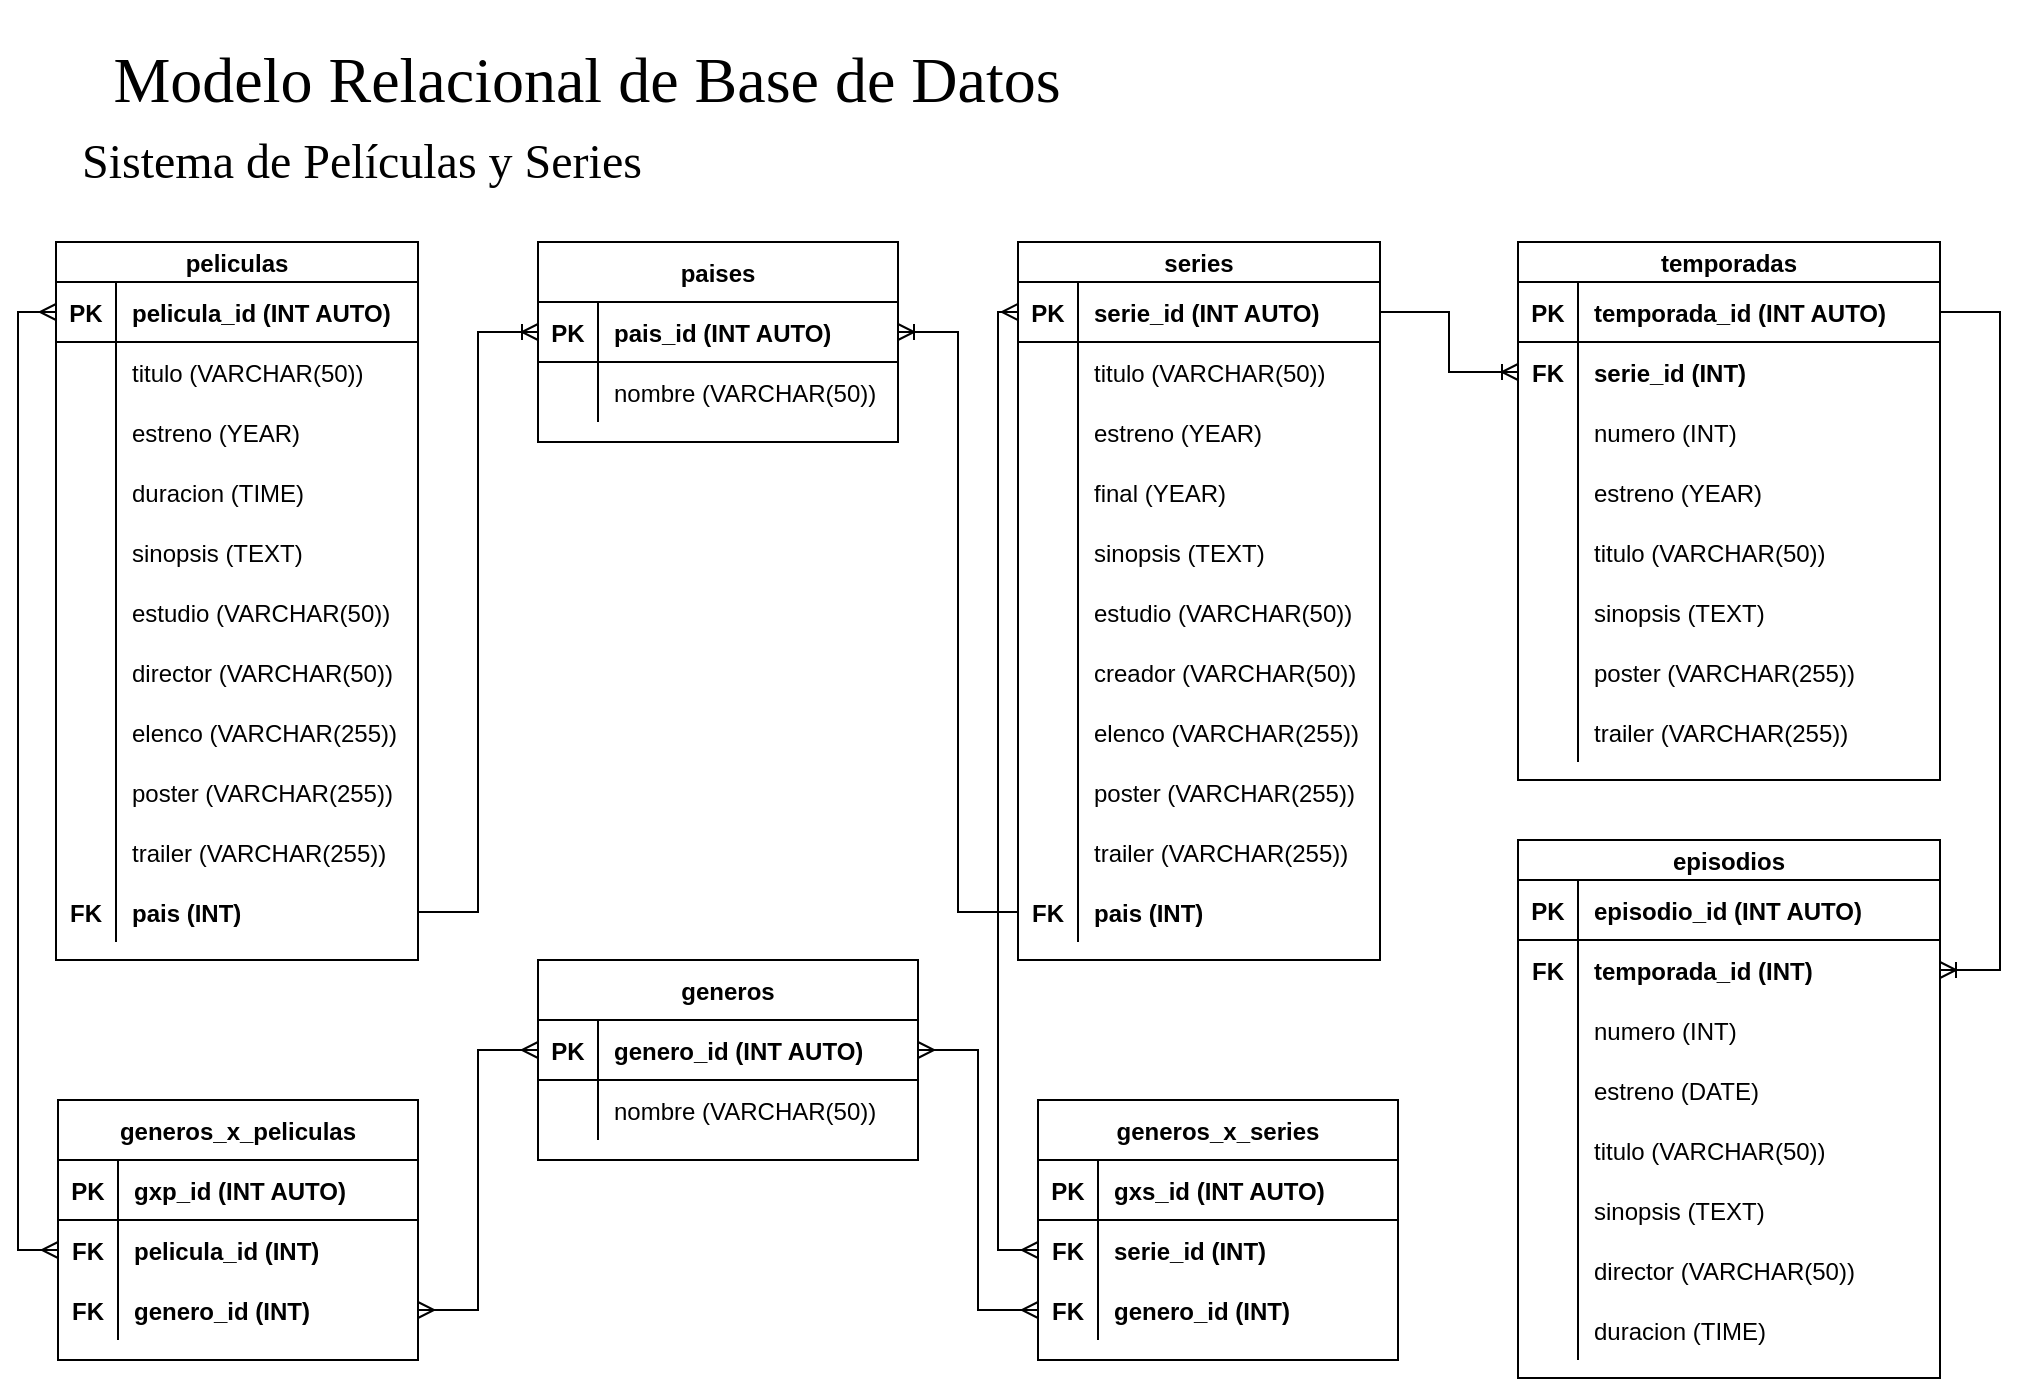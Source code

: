 <mxfile version="21.0.6" type="device"><diagram id="23U5l0FidHaVRcQ76uYF" name="Página-1"><mxGraphModel dx="1323" dy="872" grid="1" gridSize="10" guides="1" tooltips="1" connect="1" arrows="1" fold="1" page="1" pageScale="1" pageWidth="600" pageHeight="740" math="0" shadow="0"><root><mxCell id="0"/><mxCell id="1" style="" parent="0"/><mxCell id="hGqK_HeYlelOnJ885fWy-1" value="peliculas" style="shape=table;startSize=20;container=1;collapsible=1;childLayout=tableLayout;fixedRows=1;rowLines=0;fontStyle=1;align=center;resizeLast=1;" parent="1" vertex="1"><mxGeometry x="39" y="121" width="181" height="359" as="geometry"><mxRectangle x="170" y="180" width="70" height="30" as="alternateBounds"/></mxGeometry></mxCell><mxCell id="hGqK_HeYlelOnJ885fWy-2" value="" style="shape=tableRow;horizontal=0;startSize=0;swimlaneHead=0;swimlaneBody=0;fillColor=none;collapsible=0;dropTarget=0;points=[[0,0.5],[1,0.5]];portConstraint=eastwest;top=0;left=0;right=0;bottom=1;" parent="hGqK_HeYlelOnJ885fWy-1" vertex="1"><mxGeometry y="20" width="181" height="30" as="geometry"/></mxCell><mxCell id="hGqK_HeYlelOnJ885fWy-3" value="PK" style="shape=partialRectangle;connectable=0;fillColor=none;top=0;left=0;bottom=0;right=0;fontStyle=1;overflow=hidden;" parent="hGqK_HeYlelOnJ885fWy-2" vertex="1"><mxGeometry width="30" height="30" as="geometry"><mxRectangle width="30" height="30" as="alternateBounds"/></mxGeometry></mxCell><mxCell id="hGqK_HeYlelOnJ885fWy-4" value="pelicula_id (INT AUTO)" style="shape=partialRectangle;connectable=0;fillColor=none;top=0;left=0;bottom=0;right=0;align=left;spacingLeft=6;fontStyle=1;overflow=hidden;" parent="hGqK_HeYlelOnJ885fWy-2" vertex="1"><mxGeometry x="30" width="151" height="30" as="geometry"><mxRectangle width="151" height="30" as="alternateBounds"/></mxGeometry></mxCell><mxCell id="hGqK_HeYlelOnJ885fWy-5" value="" style="shape=tableRow;horizontal=0;startSize=0;swimlaneHead=0;swimlaneBody=0;fillColor=none;collapsible=0;dropTarget=0;points=[[0,0.5],[1,0.5]];portConstraint=eastwest;top=0;left=0;right=0;bottom=0;" parent="hGqK_HeYlelOnJ885fWy-1" vertex="1"><mxGeometry y="50" width="181" height="30" as="geometry"/></mxCell><mxCell id="hGqK_HeYlelOnJ885fWy-6" value="" style="shape=partialRectangle;connectable=0;fillColor=none;top=0;left=0;bottom=0;right=0;editable=1;overflow=hidden;" parent="hGqK_HeYlelOnJ885fWy-5" vertex="1"><mxGeometry width="30" height="30" as="geometry"><mxRectangle width="30" height="30" as="alternateBounds"/></mxGeometry></mxCell><mxCell id="hGqK_HeYlelOnJ885fWy-7" value="titulo (VARCHAR(50))" style="shape=partialRectangle;connectable=0;fillColor=none;top=0;left=0;bottom=0;right=0;align=left;spacingLeft=6;overflow=hidden;" parent="hGqK_HeYlelOnJ885fWy-5" vertex="1"><mxGeometry x="30" width="151" height="30" as="geometry"><mxRectangle width="151" height="30" as="alternateBounds"/></mxGeometry></mxCell><mxCell id="hGqK_HeYlelOnJ885fWy-8" value="" style="shape=tableRow;horizontal=0;startSize=0;swimlaneHead=0;swimlaneBody=0;fillColor=none;collapsible=0;dropTarget=0;points=[[0,0.5],[1,0.5]];portConstraint=eastwest;top=0;left=0;right=0;bottom=0;" parent="hGqK_HeYlelOnJ885fWy-1" vertex="1"><mxGeometry y="80" width="181" height="30" as="geometry"/></mxCell><mxCell id="hGqK_HeYlelOnJ885fWy-9" value="" style="shape=partialRectangle;connectable=0;fillColor=none;top=0;left=0;bottom=0;right=0;editable=1;overflow=hidden;" parent="hGqK_HeYlelOnJ885fWy-8" vertex="1"><mxGeometry width="30" height="30" as="geometry"><mxRectangle width="30" height="30" as="alternateBounds"/></mxGeometry></mxCell><mxCell id="hGqK_HeYlelOnJ885fWy-10" value="estreno (YEAR)" style="shape=partialRectangle;connectable=0;fillColor=none;top=0;left=0;bottom=0;right=0;align=left;spacingLeft=6;overflow=hidden;" parent="hGqK_HeYlelOnJ885fWy-8" vertex="1"><mxGeometry x="30" width="151" height="30" as="geometry"><mxRectangle width="151" height="30" as="alternateBounds"/></mxGeometry></mxCell><mxCell id="hGqK_HeYlelOnJ885fWy-11" value="" style="shape=tableRow;horizontal=0;startSize=0;swimlaneHead=0;swimlaneBody=0;fillColor=none;collapsible=0;dropTarget=0;points=[[0,0.5],[1,0.5]];portConstraint=eastwest;top=0;left=0;right=0;bottom=0;" parent="hGqK_HeYlelOnJ885fWy-1" vertex="1"><mxGeometry y="110" width="181" height="30" as="geometry"/></mxCell><mxCell id="hGqK_HeYlelOnJ885fWy-12" value="" style="shape=partialRectangle;connectable=0;fillColor=none;top=0;left=0;bottom=0;right=0;editable=1;overflow=hidden;fontStyle=1" parent="hGqK_HeYlelOnJ885fWy-11" vertex="1"><mxGeometry width="30" height="30" as="geometry"><mxRectangle width="30" height="30" as="alternateBounds"/></mxGeometry></mxCell><mxCell id="hGqK_HeYlelOnJ885fWy-13" value="duracion (TIME)" style="shape=partialRectangle;connectable=0;fillColor=none;top=0;left=0;bottom=0;right=0;align=left;spacingLeft=6;overflow=hidden;" parent="hGqK_HeYlelOnJ885fWy-11" vertex="1"><mxGeometry x="30" width="151" height="30" as="geometry"><mxRectangle width="151" height="30" as="alternateBounds"/></mxGeometry></mxCell><mxCell id="hGqK_HeYlelOnJ885fWy-27" value="" style="shape=tableRow;horizontal=0;startSize=0;swimlaneHead=0;swimlaneBody=0;fillColor=none;collapsible=0;dropTarget=0;points=[[0,0.5],[1,0.5]];portConstraint=eastwest;top=0;left=0;right=0;bottom=0;" parent="hGqK_HeYlelOnJ885fWy-1" vertex="1"><mxGeometry y="140" width="181" height="30" as="geometry"/></mxCell><mxCell id="hGqK_HeYlelOnJ885fWy-28" value="" style="shape=partialRectangle;connectable=0;fillColor=none;top=0;left=0;bottom=0;right=0;editable=1;overflow=hidden;fontStyle=1" parent="hGqK_HeYlelOnJ885fWy-27" vertex="1"><mxGeometry width="30" height="30" as="geometry"><mxRectangle width="30" height="30" as="alternateBounds"/></mxGeometry></mxCell><mxCell id="hGqK_HeYlelOnJ885fWy-29" value="sinopsis (TEXT)" style="shape=partialRectangle;connectable=0;fillColor=none;top=0;left=0;bottom=0;right=0;align=left;spacingLeft=6;overflow=hidden;" parent="hGqK_HeYlelOnJ885fWy-27" vertex="1"><mxGeometry x="30" width="151" height="30" as="geometry"><mxRectangle width="151" height="30" as="alternateBounds"/></mxGeometry></mxCell><mxCell id="hGqK_HeYlelOnJ885fWy-30" value="" style="shape=tableRow;horizontal=0;startSize=0;swimlaneHead=0;swimlaneBody=0;fillColor=none;collapsible=0;dropTarget=0;points=[[0,0.5],[1,0.5]];portConstraint=eastwest;top=0;left=0;right=0;bottom=0;" parent="hGqK_HeYlelOnJ885fWy-1" vertex="1"><mxGeometry y="170" width="181" height="30" as="geometry"/></mxCell><mxCell id="hGqK_HeYlelOnJ885fWy-31" value="" style="shape=partialRectangle;connectable=0;fillColor=none;top=0;left=0;bottom=0;right=0;editable=1;overflow=hidden;" parent="hGqK_HeYlelOnJ885fWy-30" vertex="1"><mxGeometry width="30" height="30" as="geometry"><mxRectangle width="30" height="30" as="alternateBounds"/></mxGeometry></mxCell><mxCell id="hGqK_HeYlelOnJ885fWy-32" value="estudio (VARCHAR(50))" style="shape=partialRectangle;connectable=0;fillColor=none;top=0;left=0;bottom=0;right=0;align=left;spacingLeft=6;overflow=hidden;" parent="hGqK_HeYlelOnJ885fWy-30" vertex="1"><mxGeometry x="30" width="151" height="30" as="geometry"><mxRectangle width="151" height="30" as="alternateBounds"/></mxGeometry></mxCell><mxCell id="hGqK_HeYlelOnJ885fWy-33" value="" style="shape=tableRow;horizontal=0;startSize=0;swimlaneHead=0;swimlaneBody=0;fillColor=none;collapsible=0;dropTarget=0;points=[[0,0.5],[1,0.5]];portConstraint=eastwest;top=0;left=0;right=0;bottom=0;" parent="hGqK_HeYlelOnJ885fWy-1" vertex="1"><mxGeometry y="200" width="181" height="30" as="geometry"/></mxCell><mxCell id="hGqK_HeYlelOnJ885fWy-34" value="" style="shape=partialRectangle;connectable=0;fillColor=none;top=0;left=0;bottom=0;right=0;editable=1;overflow=hidden;fontStyle=1" parent="hGqK_HeYlelOnJ885fWy-33" vertex="1"><mxGeometry width="30" height="30" as="geometry"><mxRectangle width="30" height="30" as="alternateBounds"/></mxGeometry></mxCell><mxCell id="hGqK_HeYlelOnJ885fWy-35" value="director (VARCHAR(50))" style="shape=partialRectangle;connectable=0;fillColor=none;top=0;left=0;bottom=0;right=0;align=left;spacingLeft=6;overflow=hidden;" parent="hGqK_HeYlelOnJ885fWy-33" vertex="1"><mxGeometry x="30" width="151" height="30" as="geometry"><mxRectangle width="151" height="30" as="alternateBounds"/></mxGeometry></mxCell><mxCell id="hGqK_HeYlelOnJ885fWy-36" value="" style="shape=tableRow;horizontal=0;startSize=0;swimlaneHead=0;swimlaneBody=0;fillColor=none;collapsible=0;dropTarget=0;points=[[0,0.5],[1,0.5]];portConstraint=eastwest;top=0;left=0;right=0;bottom=0;" parent="hGqK_HeYlelOnJ885fWy-1" vertex="1"><mxGeometry y="230" width="181" height="30" as="geometry"/></mxCell><mxCell id="hGqK_HeYlelOnJ885fWy-37" value="" style="shape=partialRectangle;connectable=0;fillColor=none;top=0;left=0;bottom=0;right=0;editable=1;overflow=hidden;" parent="hGqK_HeYlelOnJ885fWy-36" vertex="1"><mxGeometry width="30" height="30" as="geometry"><mxRectangle width="30" height="30" as="alternateBounds"/></mxGeometry></mxCell><mxCell id="hGqK_HeYlelOnJ885fWy-38" value="elenco (VARCHAR(255))" style="shape=partialRectangle;connectable=0;fillColor=none;top=0;left=0;bottom=0;right=0;align=left;spacingLeft=6;overflow=hidden;" parent="hGqK_HeYlelOnJ885fWy-36" vertex="1"><mxGeometry x="30" width="151" height="30" as="geometry"><mxRectangle width="151" height="30" as="alternateBounds"/></mxGeometry></mxCell><mxCell id="UD_F_LG869ufT6OtBiJs-1" value="" style="shape=tableRow;horizontal=0;startSize=0;swimlaneHead=0;swimlaneBody=0;fillColor=none;collapsible=0;dropTarget=0;points=[[0,0.5],[1,0.5]];portConstraint=eastwest;top=0;left=0;right=0;bottom=0;" vertex="1" parent="hGqK_HeYlelOnJ885fWy-1"><mxGeometry y="260" width="181" height="30" as="geometry"/></mxCell><mxCell id="UD_F_LG869ufT6OtBiJs-2" value="" style="shape=partialRectangle;connectable=0;fillColor=none;top=0;left=0;bottom=0;right=0;editable=1;overflow=hidden;" vertex="1" parent="UD_F_LG869ufT6OtBiJs-1"><mxGeometry width="30" height="30" as="geometry"><mxRectangle width="30" height="30" as="alternateBounds"/></mxGeometry></mxCell><mxCell id="UD_F_LG869ufT6OtBiJs-3" value="poster (VARCHAR(255))" style="shape=partialRectangle;connectable=0;fillColor=none;top=0;left=0;bottom=0;right=0;align=left;spacingLeft=6;overflow=hidden;" vertex="1" parent="UD_F_LG869ufT6OtBiJs-1"><mxGeometry x="30" width="151" height="30" as="geometry"><mxRectangle width="151" height="30" as="alternateBounds"/></mxGeometry></mxCell><mxCell id="UD_F_LG869ufT6OtBiJs-4" value="" style="shape=tableRow;horizontal=0;startSize=0;swimlaneHead=0;swimlaneBody=0;fillColor=none;collapsible=0;dropTarget=0;points=[[0,0.5],[1,0.5]];portConstraint=eastwest;top=0;left=0;right=0;bottom=0;" vertex="1" parent="hGqK_HeYlelOnJ885fWy-1"><mxGeometry y="290" width="181" height="30" as="geometry"/></mxCell><mxCell id="UD_F_LG869ufT6OtBiJs-5" value="" style="shape=partialRectangle;connectable=0;fillColor=none;top=0;left=0;bottom=0;right=0;editable=1;overflow=hidden;" vertex="1" parent="UD_F_LG869ufT6OtBiJs-4"><mxGeometry width="30" height="30" as="geometry"><mxRectangle width="30" height="30" as="alternateBounds"/></mxGeometry></mxCell><mxCell id="UD_F_LG869ufT6OtBiJs-6" value="trailer (VARCHAR(255))" style="shape=partialRectangle;connectable=0;fillColor=none;top=0;left=0;bottom=0;right=0;align=left;spacingLeft=6;overflow=hidden;" vertex="1" parent="UD_F_LG869ufT6OtBiJs-4"><mxGeometry x="30" width="151" height="30" as="geometry"><mxRectangle width="151" height="30" as="alternateBounds"/></mxGeometry></mxCell><mxCell id="UD_F_LG869ufT6OtBiJs-43" value="" style="shape=tableRow;horizontal=0;startSize=0;swimlaneHead=0;swimlaneBody=0;fillColor=none;collapsible=0;dropTarget=0;points=[[0,0.5],[1,0.5]];portConstraint=eastwest;top=0;left=0;right=0;bottom=1;strokeColor=none;" vertex="1" parent="hGqK_HeYlelOnJ885fWy-1"><mxGeometry y="320" width="181" height="30" as="geometry"/></mxCell><mxCell id="UD_F_LG869ufT6OtBiJs-44" value="FK" style="shape=partialRectangle;connectable=0;fillColor=none;top=0;left=0;bottom=0;right=0;fontStyle=1;overflow=hidden;" vertex="1" parent="UD_F_LG869ufT6OtBiJs-43"><mxGeometry width="30" height="30" as="geometry"><mxRectangle width="30" height="30" as="alternateBounds"/></mxGeometry></mxCell><mxCell id="UD_F_LG869ufT6OtBiJs-45" value="pais (INT)" style="shape=partialRectangle;connectable=0;fillColor=none;top=0;left=0;bottom=0;right=0;align=left;spacingLeft=6;fontStyle=1;overflow=hidden;" vertex="1" parent="UD_F_LG869ufT6OtBiJs-43"><mxGeometry x="30" width="151" height="30" as="geometry"><mxRectangle width="151" height="30" as="alternateBounds"/></mxGeometry></mxCell><mxCell id="hGqK_HeYlelOnJ885fWy-73" value="generos_x_peliculas" style="shape=table;startSize=30;container=1;collapsible=1;childLayout=tableLayout;fixedRows=1;rowLines=0;fontStyle=1;align=center;resizeLast=1;" parent="1" vertex="1"><mxGeometry x="40" y="550" width="180" height="130" as="geometry"/></mxCell><mxCell id="hGqK_HeYlelOnJ885fWy-74" value="" style="shape=tableRow;horizontal=0;startSize=0;swimlaneHead=0;swimlaneBody=0;fillColor=none;collapsible=0;dropTarget=0;points=[[0,0.5],[1,0.5]];portConstraint=eastwest;top=0;left=0;right=0;bottom=1;" parent="hGqK_HeYlelOnJ885fWy-73" vertex="1"><mxGeometry y="30" width="180" height="30" as="geometry"/></mxCell><mxCell id="hGqK_HeYlelOnJ885fWy-75" value="PK" style="shape=partialRectangle;connectable=0;fillColor=none;top=0;left=0;bottom=0;right=0;fontStyle=1;overflow=hidden;" parent="hGqK_HeYlelOnJ885fWy-74" vertex="1"><mxGeometry width="30" height="30" as="geometry"><mxRectangle width="30" height="30" as="alternateBounds"/></mxGeometry></mxCell><mxCell id="hGqK_HeYlelOnJ885fWy-76" value="gxp_id (INT AUTO)" style="shape=partialRectangle;connectable=0;fillColor=none;top=0;left=0;bottom=0;right=0;align=left;spacingLeft=6;fontStyle=1;overflow=hidden;" parent="hGqK_HeYlelOnJ885fWy-74" vertex="1"><mxGeometry x="30" width="150" height="30" as="geometry"><mxRectangle width="150" height="30" as="alternateBounds"/></mxGeometry></mxCell><mxCell id="hGqK_HeYlelOnJ885fWy-77" value="" style="shape=tableRow;horizontal=0;startSize=0;swimlaneHead=0;swimlaneBody=0;fillColor=none;collapsible=0;dropTarget=0;points=[[0,0.5],[1,0.5]];portConstraint=eastwest;top=0;left=0;right=0;bottom=0;" parent="hGqK_HeYlelOnJ885fWy-73" vertex="1"><mxGeometry y="60" width="180" height="30" as="geometry"/></mxCell><mxCell id="hGqK_HeYlelOnJ885fWy-78" value="FK" style="shape=partialRectangle;connectable=0;fillColor=none;top=0;left=0;bottom=0;right=0;editable=1;overflow=hidden;fontStyle=1" parent="hGqK_HeYlelOnJ885fWy-77" vertex="1"><mxGeometry width="30" height="30" as="geometry"><mxRectangle width="30" height="30" as="alternateBounds"/></mxGeometry></mxCell><mxCell id="hGqK_HeYlelOnJ885fWy-79" value="pelicula_id (INT)" style="shape=partialRectangle;connectable=0;fillColor=none;top=0;left=0;bottom=0;right=0;align=left;spacingLeft=6;overflow=hidden;fontStyle=1" parent="hGqK_HeYlelOnJ885fWy-77" vertex="1"><mxGeometry x="30" width="150" height="30" as="geometry"><mxRectangle width="150" height="30" as="alternateBounds"/></mxGeometry></mxCell><mxCell id="hGqK_HeYlelOnJ885fWy-80" value="" style="shape=tableRow;horizontal=0;startSize=0;swimlaneHead=0;swimlaneBody=0;fillColor=none;collapsible=0;dropTarget=0;points=[[0,0.5],[1,0.5]];portConstraint=eastwest;top=0;left=0;right=0;bottom=0;" parent="hGqK_HeYlelOnJ885fWy-73" vertex="1"><mxGeometry y="90" width="180" height="30" as="geometry"/></mxCell><mxCell id="hGqK_HeYlelOnJ885fWy-81" value="FK" style="shape=partialRectangle;connectable=0;fillColor=none;top=0;left=0;bottom=0;right=0;editable=1;overflow=hidden;fontStyle=1" parent="hGqK_HeYlelOnJ885fWy-80" vertex="1"><mxGeometry width="30" height="30" as="geometry"><mxRectangle width="30" height="30" as="alternateBounds"/></mxGeometry></mxCell><mxCell id="hGqK_HeYlelOnJ885fWy-82" value="genero_id (INT)" style="shape=partialRectangle;connectable=0;fillColor=none;top=0;left=0;bottom=0;right=0;align=left;spacingLeft=6;overflow=hidden;fontStyle=1" parent="hGqK_HeYlelOnJ885fWy-80" vertex="1"><mxGeometry x="30" width="150" height="30" as="geometry"><mxRectangle width="150" height="30" as="alternateBounds"/></mxGeometry></mxCell><mxCell id="hGqK_HeYlelOnJ885fWy-92" value="paises" style="shape=table;startSize=30;container=1;collapsible=1;childLayout=tableLayout;fixedRows=1;rowLines=0;fontStyle=1;align=center;resizeLast=1;" parent="1" vertex="1"><mxGeometry x="280" y="121" width="180" height="100" as="geometry"/></mxCell><mxCell id="hGqK_HeYlelOnJ885fWy-93" value="" style="shape=tableRow;horizontal=0;startSize=0;swimlaneHead=0;swimlaneBody=0;fillColor=none;collapsible=0;dropTarget=0;points=[[0,0.5],[1,0.5]];portConstraint=eastwest;top=0;left=0;right=0;bottom=1;" parent="hGqK_HeYlelOnJ885fWy-92" vertex="1"><mxGeometry y="30" width="180" height="30" as="geometry"/></mxCell><mxCell id="hGqK_HeYlelOnJ885fWy-94" value="PK" style="shape=partialRectangle;connectable=0;fillColor=none;top=0;left=0;bottom=0;right=0;fontStyle=1;overflow=hidden;" parent="hGqK_HeYlelOnJ885fWy-93" vertex="1"><mxGeometry width="30" height="30" as="geometry"><mxRectangle width="30" height="30" as="alternateBounds"/></mxGeometry></mxCell><mxCell id="hGqK_HeYlelOnJ885fWy-95" value="pais_id (INT AUTO)" style="shape=partialRectangle;connectable=0;fillColor=none;top=0;left=0;bottom=0;right=0;align=left;spacingLeft=6;fontStyle=1;overflow=hidden;" parent="hGqK_HeYlelOnJ885fWy-93" vertex="1"><mxGeometry x="30" width="150" height="30" as="geometry"><mxRectangle width="150" height="30" as="alternateBounds"/></mxGeometry></mxCell><mxCell id="hGqK_HeYlelOnJ885fWy-96" value="" style="shape=tableRow;horizontal=0;startSize=0;swimlaneHead=0;swimlaneBody=0;fillColor=none;collapsible=0;dropTarget=0;points=[[0,0.5],[1,0.5]];portConstraint=eastwest;top=0;left=0;right=0;bottom=0;" parent="hGqK_HeYlelOnJ885fWy-92" vertex="1"><mxGeometry y="60" width="180" height="30" as="geometry"/></mxCell><mxCell id="hGqK_HeYlelOnJ885fWy-97" value="" style="shape=partialRectangle;connectable=0;fillColor=none;top=0;left=0;bottom=0;right=0;editable=1;overflow=hidden;" parent="hGqK_HeYlelOnJ885fWy-96" vertex="1"><mxGeometry width="30" height="30" as="geometry"><mxRectangle width="30" height="30" as="alternateBounds"/></mxGeometry></mxCell><mxCell id="hGqK_HeYlelOnJ885fWy-98" value="nombre (VARCHAR(50))" style="shape=partialRectangle;connectable=0;fillColor=none;top=0;left=0;bottom=0;right=0;align=left;spacingLeft=6;overflow=hidden;" parent="hGqK_HeYlelOnJ885fWy-96" vertex="1"><mxGeometry x="30" width="150" height="30" as="geometry"><mxRectangle width="150" height="30" as="alternateBounds"/></mxGeometry></mxCell><mxCell id="hGqK_HeYlelOnJ885fWy-116" value="&lt;h1 style=&quot;text-align: left;&quot;&gt;&lt;span style=&quot;font-weight: 400; text-align: center;&quot;&gt;&lt;font style=&quot;font-size: 32px;&quot; face=&quot;Tahoma&quot;&gt;Modelo Relacional de Base de Datos&lt;/font&gt;&lt;/span&gt;&lt;/h1&gt;" style="text;html=1;resizable=0;autosize=1;align=center;verticalAlign=middle;points=[];fillColor=none;strokeColor=none;rounded=0;" parent="1" vertex="1"><mxGeometry x="39" width="530" height="80" as="geometry"/></mxCell><mxCell id="hGqK_HeYlelOnJ885fWy-119" value="&lt;h1 style=&quot;&quot;&gt;&lt;span style=&quot;font-weight: 400;&quot;&gt;&lt;font style=&quot;font-size: 24px;&quot; face=&quot;Tahoma&quot;&gt;Sistema de Películas y Series&lt;/font&gt;&lt;/span&gt;&lt;/h1&gt;" style="text;html=1;resizable=0;autosize=1;align=left;verticalAlign=middle;points=[];fillColor=none;strokeColor=none;rounded=0;" parent="1" vertex="1"><mxGeometry x="50" y="41" width="330" height="80" as="geometry"/></mxCell><mxCell id="UD_F_LG869ufT6OtBiJs-121" value="series" style="shape=table;startSize=20;container=1;collapsible=1;childLayout=tableLayout;fixedRows=1;rowLines=0;fontStyle=1;align=center;resizeLast=1;" vertex="1" parent="1"><mxGeometry x="520" y="121" width="181" height="359" as="geometry"><mxRectangle x="170" y="180" width="70" height="30" as="alternateBounds"/></mxGeometry></mxCell><mxCell id="UD_F_LG869ufT6OtBiJs-122" value="" style="shape=tableRow;horizontal=0;startSize=0;swimlaneHead=0;swimlaneBody=0;fillColor=none;collapsible=0;dropTarget=0;points=[[0,0.5],[1,0.5]];portConstraint=eastwest;top=0;left=0;right=0;bottom=1;" vertex="1" parent="UD_F_LG869ufT6OtBiJs-121"><mxGeometry y="20" width="181" height="30" as="geometry"/></mxCell><mxCell id="UD_F_LG869ufT6OtBiJs-123" value="PK" style="shape=partialRectangle;connectable=0;fillColor=none;top=0;left=0;bottom=0;right=0;fontStyle=1;overflow=hidden;" vertex="1" parent="UD_F_LG869ufT6OtBiJs-122"><mxGeometry width="30" height="30" as="geometry"><mxRectangle width="30" height="30" as="alternateBounds"/></mxGeometry></mxCell><mxCell id="UD_F_LG869ufT6OtBiJs-124" value="serie_id (INT AUTO)" style="shape=partialRectangle;connectable=0;fillColor=none;top=0;left=0;bottom=0;right=0;align=left;spacingLeft=6;fontStyle=1;overflow=hidden;" vertex="1" parent="UD_F_LG869ufT6OtBiJs-122"><mxGeometry x="30" width="151" height="30" as="geometry"><mxRectangle width="151" height="30" as="alternateBounds"/></mxGeometry></mxCell><mxCell id="UD_F_LG869ufT6OtBiJs-125" value="" style="shape=tableRow;horizontal=0;startSize=0;swimlaneHead=0;swimlaneBody=0;fillColor=none;collapsible=0;dropTarget=0;points=[[0,0.5],[1,0.5]];portConstraint=eastwest;top=0;left=0;right=0;bottom=0;" vertex="1" parent="UD_F_LG869ufT6OtBiJs-121"><mxGeometry y="50" width="181" height="30" as="geometry"/></mxCell><mxCell id="UD_F_LG869ufT6OtBiJs-126" value="" style="shape=partialRectangle;connectable=0;fillColor=none;top=0;left=0;bottom=0;right=0;editable=1;overflow=hidden;" vertex="1" parent="UD_F_LG869ufT6OtBiJs-125"><mxGeometry width="30" height="30" as="geometry"><mxRectangle width="30" height="30" as="alternateBounds"/></mxGeometry></mxCell><mxCell id="UD_F_LG869ufT6OtBiJs-127" value="titulo (VARCHAR(50))" style="shape=partialRectangle;connectable=0;fillColor=none;top=0;left=0;bottom=0;right=0;align=left;spacingLeft=6;overflow=hidden;" vertex="1" parent="UD_F_LG869ufT6OtBiJs-125"><mxGeometry x="30" width="151" height="30" as="geometry"><mxRectangle width="151" height="30" as="alternateBounds"/></mxGeometry></mxCell><mxCell id="UD_F_LG869ufT6OtBiJs-128" value="" style="shape=tableRow;horizontal=0;startSize=0;swimlaneHead=0;swimlaneBody=0;fillColor=none;collapsible=0;dropTarget=0;points=[[0,0.5],[1,0.5]];portConstraint=eastwest;top=0;left=0;right=0;bottom=0;" vertex="1" parent="UD_F_LG869ufT6OtBiJs-121"><mxGeometry y="80" width="181" height="30" as="geometry"/></mxCell><mxCell id="UD_F_LG869ufT6OtBiJs-129" value="" style="shape=partialRectangle;connectable=0;fillColor=none;top=0;left=0;bottom=0;right=0;editable=1;overflow=hidden;" vertex="1" parent="UD_F_LG869ufT6OtBiJs-128"><mxGeometry width="30" height="30" as="geometry"><mxRectangle width="30" height="30" as="alternateBounds"/></mxGeometry></mxCell><mxCell id="UD_F_LG869ufT6OtBiJs-130" value="estreno (YEAR)" style="shape=partialRectangle;connectable=0;fillColor=none;top=0;left=0;bottom=0;right=0;align=left;spacingLeft=6;overflow=hidden;" vertex="1" parent="UD_F_LG869ufT6OtBiJs-128"><mxGeometry x="30" width="151" height="30" as="geometry"><mxRectangle width="151" height="30" as="alternateBounds"/></mxGeometry></mxCell><mxCell id="UD_F_LG869ufT6OtBiJs-131" value="" style="shape=tableRow;horizontal=0;startSize=0;swimlaneHead=0;swimlaneBody=0;fillColor=none;collapsible=0;dropTarget=0;points=[[0,0.5],[1,0.5]];portConstraint=eastwest;top=0;left=0;right=0;bottom=0;" vertex="1" parent="UD_F_LG869ufT6OtBiJs-121"><mxGeometry y="110" width="181" height="30" as="geometry"/></mxCell><mxCell id="UD_F_LG869ufT6OtBiJs-132" value="" style="shape=partialRectangle;connectable=0;fillColor=none;top=0;left=0;bottom=0;right=0;editable=1;overflow=hidden;fontStyle=1" vertex="1" parent="UD_F_LG869ufT6OtBiJs-131"><mxGeometry width="30" height="30" as="geometry"><mxRectangle width="30" height="30" as="alternateBounds"/></mxGeometry></mxCell><mxCell id="UD_F_LG869ufT6OtBiJs-133" value="final (YEAR)" style="shape=partialRectangle;connectable=0;fillColor=none;top=0;left=0;bottom=0;right=0;align=left;spacingLeft=6;overflow=hidden;" vertex="1" parent="UD_F_LG869ufT6OtBiJs-131"><mxGeometry x="30" width="151" height="30" as="geometry"><mxRectangle width="151" height="30" as="alternateBounds"/></mxGeometry></mxCell><mxCell id="UD_F_LG869ufT6OtBiJs-134" value="" style="shape=tableRow;horizontal=0;startSize=0;swimlaneHead=0;swimlaneBody=0;fillColor=none;collapsible=0;dropTarget=0;points=[[0,0.5],[1,0.5]];portConstraint=eastwest;top=0;left=0;right=0;bottom=0;" vertex="1" parent="UD_F_LG869ufT6OtBiJs-121"><mxGeometry y="140" width="181" height="30" as="geometry"/></mxCell><mxCell id="UD_F_LG869ufT6OtBiJs-135" value="" style="shape=partialRectangle;connectable=0;fillColor=none;top=0;left=0;bottom=0;right=0;editable=1;overflow=hidden;fontStyle=1" vertex="1" parent="UD_F_LG869ufT6OtBiJs-134"><mxGeometry width="30" height="30" as="geometry"><mxRectangle width="30" height="30" as="alternateBounds"/></mxGeometry></mxCell><mxCell id="UD_F_LG869ufT6OtBiJs-136" value="sinopsis (TEXT)" style="shape=partialRectangle;connectable=0;fillColor=none;top=0;left=0;bottom=0;right=0;align=left;spacingLeft=6;overflow=hidden;" vertex="1" parent="UD_F_LG869ufT6OtBiJs-134"><mxGeometry x="30" width="151" height="30" as="geometry"><mxRectangle width="151" height="30" as="alternateBounds"/></mxGeometry></mxCell><mxCell id="UD_F_LG869ufT6OtBiJs-137" value="" style="shape=tableRow;horizontal=0;startSize=0;swimlaneHead=0;swimlaneBody=0;fillColor=none;collapsible=0;dropTarget=0;points=[[0,0.5],[1,0.5]];portConstraint=eastwest;top=0;left=0;right=0;bottom=0;" vertex="1" parent="UD_F_LG869ufT6OtBiJs-121"><mxGeometry y="170" width="181" height="30" as="geometry"/></mxCell><mxCell id="UD_F_LG869ufT6OtBiJs-138" value="" style="shape=partialRectangle;connectable=0;fillColor=none;top=0;left=0;bottom=0;right=0;editable=1;overflow=hidden;" vertex="1" parent="UD_F_LG869ufT6OtBiJs-137"><mxGeometry width="30" height="30" as="geometry"><mxRectangle width="30" height="30" as="alternateBounds"/></mxGeometry></mxCell><mxCell id="UD_F_LG869ufT6OtBiJs-139" value="estudio (VARCHAR(50))" style="shape=partialRectangle;connectable=0;fillColor=none;top=0;left=0;bottom=0;right=0;align=left;spacingLeft=6;overflow=hidden;" vertex="1" parent="UD_F_LG869ufT6OtBiJs-137"><mxGeometry x="30" width="151" height="30" as="geometry"><mxRectangle width="151" height="30" as="alternateBounds"/></mxGeometry></mxCell><mxCell id="UD_F_LG869ufT6OtBiJs-140" value="" style="shape=tableRow;horizontal=0;startSize=0;swimlaneHead=0;swimlaneBody=0;fillColor=none;collapsible=0;dropTarget=0;points=[[0,0.5],[1,0.5]];portConstraint=eastwest;top=0;left=0;right=0;bottom=0;" vertex="1" parent="UD_F_LG869ufT6OtBiJs-121"><mxGeometry y="200" width="181" height="30" as="geometry"/></mxCell><mxCell id="UD_F_LG869ufT6OtBiJs-141" value="" style="shape=partialRectangle;connectable=0;fillColor=none;top=0;left=0;bottom=0;right=0;editable=1;overflow=hidden;fontStyle=1" vertex="1" parent="UD_F_LG869ufT6OtBiJs-140"><mxGeometry width="30" height="30" as="geometry"><mxRectangle width="30" height="30" as="alternateBounds"/></mxGeometry></mxCell><mxCell id="UD_F_LG869ufT6OtBiJs-142" value="creador (VARCHAR(50))" style="shape=partialRectangle;connectable=0;fillColor=none;top=0;left=0;bottom=0;right=0;align=left;spacingLeft=6;overflow=hidden;" vertex="1" parent="UD_F_LG869ufT6OtBiJs-140"><mxGeometry x="30" width="151" height="30" as="geometry"><mxRectangle width="151" height="30" as="alternateBounds"/></mxGeometry></mxCell><mxCell id="UD_F_LG869ufT6OtBiJs-143" value="" style="shape=tableRow;horizontal=0;startSize=0;swimlaneHead=0;swimlaneBody=0;fillColor=none;collapsible=0;dropTarget=0;points=[[0,0.5],[1,0.5]];portConstraint=eastwest;top=0;left=0;right=0;bottom=0;" vertex="1" parent="UD_F_LG869ufT6OtBiJs-121"><mxGeometry y="230" width="181" height="30" as="geometry"/></mxCell><mxCell id="UD_F_LG869ufT6OtBiJs-144" value="" style="shape=partialRectangle;connectable=0;fillColor=none;top=0;left=0;bottom=0;right=0;editable=1;overflow=hidden;" vertex="1" parent="UD_F_LG869ufT6OtBiJs-143"><mxGeometry width="30" height="30" as="geometry"><mxRectangle width="30" height="30" as="alternateBounds"/></mxGeometry></mxCell><mxCell id="UD_F_LG869ufT6OtBiJs-145" value="elenco (VARCHAR(255))" style="shape=partialRectangle;connectable=0;fillColor=none;top=0;left=0;bottom=0;right=0;align=left;spacingLeft=6;overflow=hidden;" vertex="1" parent="UD_F_LG869ufT6OtBiJs-143"><mxGeometry x="30" width="151" height="30" as="geometry"><mxRectangle width="151" height="30" as="alternateBounds"/></mxGeometry></mxCell><mxCell id="UD_F_LG869ufT6OtBiJs-146" value="" style="shape=tableRow;horizontal=0;startSize=0;swimlaneHead=0;swimlaneBody=0;fillColor=none;collapsible=0;dropTarget=0;points=[[0,0.5],[1,0.5]];portConstraint=eastwest;top=0;left=0;right=0;bottom=0;" vertex="1" parent="UD_F_LG869ufT6OtBiJs-121"><mxGeometry y="260" width="181" height="30" as="geometry"/></mxCell><mxCell id="UD_F_LG869ufT6OtBiJs-147" value="" style="shape=partialRectangle;connectable=0;fillColor=none;top=0;left=0;bottom=0;right=0;editable=1;overflow=hidden;" vertex="1" parent="UD_F_LG869ufT6OtBiJs-146"><mxGeometry width="30" height="30" as="geometry"><mxRectangle width="30" height="30" as="alternateBounds"/></mxGeometry></mxCell><mxCell id="UD_F_LG869ufT6OtBiJs-148" value="poster (VARCHAR(255))" style="shape=partialRectangle;connectable=0;fillColor=none;top=0;left=0;bottom=0;right=0;align=left;spacingLeft=6;overflow=hidden;" vertex="1" parent="UD_F_LG869ufT6OtBiJs-146"><mxGeometry x="30" width="151" height="30" as="geometry"><mxRectangle width="151" height="30" as="alternateBounds"/></mxGeometry></mxCell><mxCell id="UD_F_LG869ufT6OtBiJs-149" value="" style="shape=tableRow;horizontal=0;startSize=0;swimlaneHead=0;swimlaneBody=0;fillColor=none;collapsible=0;dropTarget=0;points=[[0,0.5],[1,0.5]];portConstraint=eastwest;top=0;left=0;right=0;bottom=0;" vertex="1" parent="UD_F_LG869ufT6OtBiJs-121"><mxGeometry y="290" width="181" height="30" as="geometry"/></mxCell><mxCell id="UD_F_LG869ufT6OtBiJs-150" value="" style="shape=partialRectangle;connectable=0;fillColor=none;top=0;left=0;bottom=0;right=0;editable=1;overflow=hidden;" vertex="1" parent="UD_F_LG869ufT6OtBiJs-149"><mxGeometry width="30" height="30" as="geometry"><mxRectangle width="30" height="30" as="alternateBounds"/></mxGeometry></mxCell><mxCell id="UD_F_LG869ufT6OtBiJs-151" value="trailer (VARCHAR(255))" style="shape=partialRectangle;connectable=0;fillColor=none;top=0;left=0;bottom=0;right=0;align=left;spacingLeft=6;overflow=hidden;" vertex="1" parent="UD_F_LG869ufT6OtBiJs-149"><mxGeometry x="30" width="151" height="30" as="geometry"><mxRectangle width="151" height="30" as="alternateBounds"/></mxGeometry></mxCell><mxCell id="UD_F_LG869ufT6OtBiJs-152" value="" style="shape=tableRow;horizontal=0;startSize=0;swimlaneHead=0;swimlaneBody=0;fillColor=none;collapsible=0;dropTarget=0;points=[[0,0.5],[1,0.5]];portConstraint=eastwest;top=0;left=0;right=0;bottom=1;strokeColor=none;" vertex="1" parent="UD_F_LG869ufT6OtBiJs-121"><mxGeometry y="320" width="181" height="30" as="geometry"/></mxCell><mxCell id="UD_F_LG869ufT6OtBiJs-153" value="FK" style="shape=partialRectangle;connectable=0;fillColor=none;top=0;left=0;bottom=0;right=0;fontStyle=1;overflow=hidden;" vertex="1" parent="UD_F_LG869ufT6OtBiJs-152"><mxGeometry width="30" height="30" as="geometry"><mxRectangle width="30" height="30" as="alternateBounds"/></mxGeometry></mxCell><mxCell id="UD_F_LG869ufT6OtBiJs-154" value="pais (INT)" style="shape=partialRectangle;connectable=0;fillColor=none;top=0;left=0;bottom=0;right=0;align=left;spacingLeft=6;fontStyle=1;overflow=hidden;" vertex="1" parent="UD_F_LG869ufT6OtBiJs-152"><mxGeometry x="30" width="151" height="30" as="geometry"><mxRectangle width="151" height="30" as="alternateBounds"/></mxGeometry></mxCell><mxCell id="UD_F_LG869ufT6OtBiJs-155" value="temporadas" style="shape=table;startSize=20;container=1;collapsible=1;childLayout=tableLayout;fixedRows=1;rowLines=0;fontStyle=1;align=center;resizeLast=1;" vertex="1" parent="1"><mxGeometry x="770" y="121" width="211" height="269" as="geometry"><mxRectangle x="170" y="180" width="70" height="30" as="alternateBounds"/></mxGeometry></mxCell><mxCell id="UD_F_LG869ufT6OtBiJs-156" value="" style="shape=tableRow;horizontal=0;startSize=0;swimlaneHead=0;swimlaneBody=0;fillColor=none;collapsible=0;dropTarget=0;points=[[0,0.5],[1,0.5]];portConstraint=eastwest;top=0;left=0;right=0;bottom=1;" vertex="1" parent="UD_F_LG869ufT6OtBiJs-155"><mxGeometry y="20" width="211" height="30" as="geometry"/></mxCell><mxCell id="UD_F_LG869ufT6OtBiJs-157" value="PK" style="shape=partialRectangle;connectable=0;fillColor=none;top=0;left=0;bottom=0;right=0;fontStyle=1;overflow=hidden;" vertex="1" parent="UD_F_LG869ufT6OtBiJs-156"><mxGeometry width="30" height="30" as="geometry"><mxRectangle width="30" height="30" as="alternateBounds"/></mxGeometry></mxCell><mxCell id="UD_F_LG869ufT6OtBiJs-158" value="temporada_id (INT AUTO)" style="shape=partialRectangle;connectable=0;fillColor=none;top=0;left=0;bottom=0;right=0;align=left;spacingLeft=6;fontStyle=1;overflow=hidden;" vertex="1" parent="UD_F_LG869ufT6OtBiJs-156"><mxGeometry x="30" width="181" height="30" as="geometry"><mxRectangle width="181" height="30" as="alternateBounds"/></mxGeometry></mxCell><mxCell id="UD_F_LG869ufT6OtBiJs-186" value="" style="shape=tableRow;horizontal=0;startSize=0;swimlaneHead=0;swimlaneBody=0;fillColor=none;collapsible=0;dropTarget=0;points=[[0,0.5],[1,0.5]];portConstraint=eastwest;top=0;left=0;right=0;bottom=1;strokeColor=none;" vertex="1" parent="UD_F_LG869ufT6OtBiJs-155"><mxGeometry y="50" width="211" height="30" as="geometry"/></mxCell><mxCell id="UD_F_LG869ufT6OtBiJs-187" value="FK" style="shape=partialRectangle;connectable=0;fillColor=none;top=0;left=0;bottom=0;right=0;fontStyle=1;overflow=hidden;" vertex="1" parent="UD_F_LG869ufT6OtBiJs-186"><mxGeometry width="30" height="30" as="geometry"><mxRectangle width="30" height="30" as="alternateBounds"/></mxGeometry></mxCell><mxCell id="UD_F_LG869ufT6OtBiJs-188" value="serie_id (INT)" style="shape=partialRectangle;connectable=0;fillColor=none;top=0;left=0;bottom=0;right=0;align=left;spacingLeft=6;fontStyle=1;overflow=hidden;" vertex="1" parent="UD_F_LG869ufT6OtBiJs-186"><mxGeometry x="30" width="181" height="30" as="geometry"><mxRectangle width="181" height="30" as="alternateBounds"/></mxGeometry></mxCell><mxCell id="UD_F_LG869ufT6OtBiJs-165" value="" style="shape=tableRow;horizontal=0;startSize=0;swimlaneHead=0;swimlaneBody=0;fillColor=none;collapsible=0;dropTarget=0;points=[[0,0.5],[1,0.5]];portConstraint=eastwest;top=0;left=0;right=0;bottom=0;" vertex="1" parent="UD_F_LG869ufT6OtBiJs-155"><mxGeometry y="80" width="211" height="30" as="geometry"/></mxCell><mxCell id="UD_F_LG869ufT6OtBiJs-166" value="" style="shape=partialRectangle;connectable=0;fillColor=none;top=0;left=0;bottom=0;right=0;editable=1;overflow=hidden;fontStyle=1" vertex="1" parent="UD_F_LG869ufT6OtBiJs-165"><mxGeometry width="30" height="30" as="geometry"><mxRectangle width="30" height="30" as="alternateBounds"/></mxGeometry></mxCell><mxCell id="UD_F_LG869ufT6OtBiJs-167" value="numero (INT)" style="shape=partialRectangle;connectable=0;fillColor=none;top=0;left=0;bottom=0;right=0;align=left;spacingLeft=6;overflow=hidden;" vertex="1" parent="UD_F_LG869ufT6OtBiJs-165"><mxGeometry x="30" width="181" height="30" as="geometry"><mxRectangle width="181" height="30" as="alternateBounds"/></mxGeometry></mxCell><mxCell id="UD_F_LG869ufT6OtBiJs-162" value="" style="shape=tableRow;horizontal=0;startSize=0;swimlaneHead=0;swimlaneBody=0;fillColor=none;collapsible=0;dropTarget=0;points=[[0,0.5],[1,0.5]];portConstraint=eastwest;top=0;left=0;right=0;bottom=0;" vertex="1" parent="UD_F_LG869ufT6OtBiJs-155"><mxGeometry y="110" width="211" height="30" as="geometry"/></mxCell><mxCell id="UD_F_LG869ufT6OtBiJs-163" value="" style="shape=partialRectangle;connectable=0;fillColor=none;top=0;left=0;bottom=0;right=0;editable=1;overflow=hidden;" vertex="1" parent="UD_F_LG869ufT6OtBiJs-162"><mxGeometry width="30" height="30" as="geometry"><mxRectangle width="30" height="30" as="alternateBounds"/></mxGeometry></mxCell><mxCell id="UD_F_LG869ufT6OtBiJs-164" value="estreno (YEAR)" style="shape=partialRectangle;connectable=0;fillColor=none;top=0;left=0;bottom=0;right=0;align=left;spacingLeft=6;overflow=hidden;" vertex="1" parent="UD_F_LG869ufT6OtBiJs-162"><mxGeometry x="30" width="181" height="30" as="geometry"><mxRectangle width="181" height="30" as="alternateBounds"/></mxGeometry></mxCell><mxCell id="UD_F_LG869ufT6OtBiJs-159" value="" style="shape=tableRow;horizontal=0;startSize=0;swimlaneHead=0;swimlaneBody=0;fillColor=none;collapsible=0;dropTarget=0;points=[[0,0.5],[1,0.5]];portConstraint=eastwest;top=0;left=0;right=0;bottom=0;" vertex="1" parent="UD_F_LG869ufT6OtBiJs-155"><mxGeometry y="140" width="211" height="30" as="geometry"/></mxCell><mxCell id="UD_F_LG869ufT6OtBiJs-160" value="" style="shape=partialRectangle;connectable=0;fillColor=none;top=0;left=0;bottom=0;right=0;editable=1;overflow=hidden;" vertex="1" parent="UD_F_LG869ufT6OtBiJs-159"><mxGeometry width="30" height="30" as="geometry"><mxRectangle width="30" height="30" as="alternateBounds"/></mxGeometry></mxCell><mxCell id="UD_F_LG869ufT6OtBiJs-161" value="titulo (VARCHAR(50))" style="shape=partialRectangle;connectable=0;fillColor=none;top=0;left=0;bottom=0;right=0;align=left;spacingLeft=6;overflow=hidden;" vertex="1" parent="UD_F_LG869ufT6OtBiJs-159"><mxGeometry x="30" width="181" height="30" as="geometry"><mxRectangle width="181" height="30" as="alternateBounds"/></mxGeometry></mxCell><mxCell id="UD_F_LG869ufT6OtBiJs-168" value="" style="shape=tableRow;horizontal=0;startSize=0;swimlaneHead=0;swimlaneBody=0;fillColor=none;collapsible=0;dropTarget=0;points=[[0,0.5],[1,0.5]];portConstraint=eastwest;top=0;left=0;right=0;bottom=0;" vertex="1" parent="UD_F_LG869ufT6OtBiJs-155"><mxGeometry y="170" width="211" height="30" as="geometry"/></mxCell><mxCell id="UD_F_LG869ufT6OtBiJs-169" value="" style="shape=partialRectangle;connectable=0;fillColor=none;top=0;left=0;bottom=0;right=0;editable=1;overflow=hidden;fontStyle=1" vertex="1" parent="UD_F_LG869ufT6OtBiJs-168"><mxGeometry width="30" height="30" as="geometry"><mxRectangle width="30" height="30" as="alternateBounds"/></mxGeometry></mxCell><mxCell id="UD_F_LG869ufT6OtBiJs-170" value="sinopsis (TEXT)" style="shape=partialRectangle;connectable=0;fillColor=none;top=0;left=0;bottom=0;right=0;align=left;spacingLeft=6;overflow=hidden;" vertex="1" parent="UD_F_LG869ufT6OtBiJs-168"><mxGeometry x="30" width="181" height="30" as="geometry"><mxRectangle width="181" height="30" as="alternateBounds"/></mxGeometry></mxCell><mxCell id="UD_F_LG869ufT6OtBiJs-180" value="" style="shape=tableRow;horizontal=0;startSize=0;swimlaneHead=0;swimlaneBody=0;fillColor=none;collapsible=0;dropTarget=0;points=[[0,0.5],[1,0.5]];portConstraint=eastwest;top=0;left=0;right=0;bottom=0;" vertex="1" parent="UD_F_LG869ufT6OtBiJs-155"><mxGeometry y="200" width="211" height="30" as="geometry"/></mxCell><mxCell id="UD_F_LG869ufT6OtBiJs-181" value="" style="shape=partialRectangle;connectable=0;fillColor=none;top=0;left=0;bottom=0;right=0;editable=1;overflow=hidden;" vertex="1" parent="UD_F_LG869ufT6OtBiJs-180"><mxGeometry width="30" height="30" as="geometry"><mxRectangle width="30" height="30" as="alternateBounds"/></mxGeometry></mxCell><mxCell id="UD_F_LG869ufT6OtBiJs-182" value="poster (VARCHAR(255))" style="shape=partialRectangle;connectable=0;fillColor=none;top=0;left=0;bottom=0;right=0;align=left;spacingLeft=6;overflow=hidden;" vertex="1" parent="UD_F_LG869ufT6OtBiJs-180"><mxGeometry x="30" width="181" height="30" as="geometry"><mxRectangle width="181" height="30" as="alternateBounds"/></mxGeometry></mxCell><mxCell id="UD_F_LG869ufT6OtBiJs-183" value="" style="shape=tableRow;horizontal=0;startSize=0;swimlaneHead=0;swimlaneBody=0;fillColor=none;collapsible=0;dropTarget=0;points=[[0,0.5],[1,0.5]];portConstraint=eastwest;top=0;left=0;right=0;bottom=0;" vertex="1" parent="UD_F_LG869ufT6OtBiJs-155"><mxGeometry y="230" width="211" height="30" as="geometry"/></mxCell><mxCell id="UD_F_LG869ufT6OtBiJs-184" value="" style="shape=partialRectangle;connectable=0;fillColor=none;top=0;left=0;bottom=0;right=0;editable=1;overflow=hidden;" vertex="1" parent="UD_F_LG869ufT6OtBiJs-183"><mxGeometry width="30" height="30" as="geometry"><mxRectangle width="30" height="30" as="alternateBounds"/></mxGeometry></mxCell><mxCell id="UD_F_LG869ufT6OtBiJs-185" value="trailer (VARCHAR(255))" style="shape=partialRectangle;connectable=0;fillColor=none;top=0;left=0;bottom=0;right=0;align=left;spacingLeft=6;overflow=hidden;" vertex="1" parent="UD_F_LG869ufT6OtBiJs-183"><mxGeometry x="30" width="181" height="30" as="geometry"><mxRectangle width="181" height="30" as="alternateBounds"/></mxGeometry></mxCell><mxCell id="UD_F_LG869ufT6OtBiJs-224" value="episodios" style="shape=table;startSize=20;container=1;collapsible=1;childLayout=tableLayout;fixedRows=1;rowLines=0;fontStyle=1;align=center;resizeLast=1;" vertex="1" parent="1"><mxGeometry x="770" y="420" width="211" height="269" as="geometry"><mxRectangle x="170" y="180" width="70" height="30" as="alternateBounds"/></mxGeometry></mxCell><mxCell id="UD_F_LG869ufT6OtBiJs-225" value="" style="shape=tableRow;horizontal=0;startSize=0;swimlaneHead=0;swimlaneBody=0;fillColor=none;collapsible=0;dropTarget=0;points=[[0,0.5],[1,0.5]];portConstraint=eastwest;top=0;left=0;right=0;bottom=1;" vertex="1" parent="UD_F_LG869ufT6OtBiJs-224"><mxGeometry y="20" width="211" height="30" as="geometry"/></mxCell><mxCell id="UD_F_LG869ufT6OtBiJs-226" value="PK" style="shape=partialRectangle;connectable=0;fillColor=none;top=0;left=0;bottom=0;right=0;fontStyle=1;overflow=hidden;" vertex="1" parent="UD_F_LG869ufT6OtBiJs-225"><mxGeometry width="30" height="30" as="geometry"><mxRectangle width="30" height="30" as="alternateBounds"/></mxGeometry></mxCell><mxCell id="UD_F_LG869ufT6OtBiJs-227" value="episodio_id (INT AUTO)" style="shape=partialRectangle;connectable=0;fillColor=none;top=0;left=0;bottom=0;right=0;align=left;spacingLeft=6;fontStyle=1;overflow=hidden;" vertex="1" parent="UD_F_LG869ufT6OtBiJs-225"><mxGeometry x="30" width="181" height="30" as="geometry"><mxRectangle width="181" height="30" as="alternateBounds"/></mxGeometry></mxCell><mxCell id="UD_F_LG869ufT6OtBiJs-228" value="" style="shape=tableRow;horizontal=0;startSize=0;swimlaneHead=0;swimlaneBody=0;fillColor=none;collapsible=0;dropTarget=0;points=[[0,0.5],[1,0.5]];portConstraint=eastwest;top=0;left=0;right=0;bottom=1;strokeColor=none;" vertex="1" parent="UD_F_LG869ufT6OtBiJs-224"><mxGeometry y="50" width="211" height="30" as="geometry"/></mxCell><mxCell id="UD_F_LG869ufT6OtBiJs-229" value="FK" style="shape=partialRectangle;connectable=0;fillColor=none;top=0;left=0;bottom=0;right=0;fontStyle=1;overflow=hidden;" vertex="1" parent="UD_F_LG869ufT6OtBiJs-228"><mxGeometry width="30" height="30" as="geometry"><mxRectangle width="30" height="30" as="alternateBounds"/></mxGeometry></mxCell><mxCell id="UD_F_LG869ufT6OtBiJs-230" value="temporada_id (INT)" style="shape=partialRectangle;connectable=0;fillColor=none;top=0;left=0;bottom=0;right=0;align=left;spacingLeft=6;fontStyle=1;overflow=hidden;" vertex="1" parent="UD_F_LG869ufT6OtBiJs-228"><mxGeometry x="30" width="181" height="30" as="geometry"><mxRectangle width="181" height="30" as="alternateBounds"/></mxGeometry></mxCell><mxCell id="UD_F_LG869ufT6OtBiJs-231" value="" style="shape=tableRow;horizontal=0;startSize=0;swimlaneHead=0;swimlaneBody=0;fillColor=none;collapsible=0;dropTarget=0;points=[[0,0.5],[1,0.5]];portConstraint=eastwest;top=0;left=0;right=0;bottom=0;" vertex="1" parent="UD_F_LG869ufT6OtBiJs-224"><mxGeometry y="80" width="211" height="30" as="geometry"/></mxCell><mxCell id="UD_F_LG869ufT6OtBiJs-232" value="" style="shape=partialRectangle;connectable=0;fillColor=none;top=0;left=0;bottom=0;right=0;editable=1;overflow=hidden;fontStyle=1" vertex="1" parent="UD_F_LG869ufT6OtBiJs-231"><mxGeometry width="30" height="30" as="geometry"><mxRectangle width="30" height="30" as="alternateBounds"/></mxGeometry></mxCell><mxCell id="UD_F_LG869ufT6OtBiJs-233" value="numero (INT)" style="shape=partialRectangle;connectable=0;fillColor=none;top=0;left=0;bottom=0;right=0;align=left;spacingLeft=6;overflow=hidden;" vertex="1" parent="UD_F_LG869ufT6OtBiJs-231"><mxGeometry x="30" width="181" height="30" as="geometry"><mxRectangle width="181" height="30" as="alternateBounds"/></mxGeometry></mxCell><mxCell id="UD_F_LG869ufT6OtBiJs-234" value="" style="shape=tableRow;horizontal=0;startSize=0;swimlaneHead=0;swimlaneBody=0;fillColor=none;collapsible=0;dropTarget=0;points=[[0,0.5],[1,0.5]];portConstraint=eastwest;top=0;left=0;right=0;bottom=0;" vertex="1" parent="UD_F_LG869ufT6OtBiJs-224"><mxGeometry y="110" width="211" height="30" as="geometry"/></mxCell><mxCell id="UD_F_LG869ufT6OtBiJs-235" value="" style="shape=partialRectangle;connectable=0;fillColor=none;top=0;left=0;bottom=0;right=0;editable=1;overflow=hidden;" vertex="1" parent="UD_F_LG869ufT6OtBiJs-234"><mxGeometry width="30" height="30" as="geometry"><mxRectangle width="30" height="30" as="alternateBounds"/></mxGeometry></mxCell><mxCell id="UD_F_LG869ufT6OtBiJs-236" value="estreno (DATE)" style="shape=partialRectangle;connectable=0;fillColor=none;top=0;left=0;bottom=0;right=0;align=left;spacingLeft=6;overflow=hidden;" vertex="1" parent="UD_F_LG869ufT6OtBiJs-234"><mxGeometry x="30" width="181" height="30" as="geometry"><mxRectangle width="181" height="30" as="alternateBounds"/></mxGeometry></mxCell><mxCell id="UD_F_LG869ufT6OtBiJs-237" value="" style="shape=tableRow;horizontal=0;startSize=0;swimlaneHead=0;swimlaneBody=0;fillColor=none;collapsible=0;dropTarget=0;points=[[0,0.5],[1,0.5]];portConstraint=eastwest;top=0;left=0;right=0;bottom=0;" vertex="1" parent="UD_F_LG869ufT6OtBiJs-224"><mxGeometry y="140" width="211" height="30" as="geometry"/></mxCell><mxCell id="UD_F_LG869ufT6OtBiJs-238" value="" style="shape=partialRectangle;connectable=0;fillColor=none;top=0;left=0;bottom=0;right=0;editable=1;overflow=hidden;" vertex="1" parent="UD_F_LG869ufT6OtBiJs-237"><mxGeometry width="30" height="30" as="geometry"><mxRectangle width="30" height="30" as="alternateBounds"/></mxGeometry></mxCell><mxCell id="UD_F_LG869ufT6OtBiJs-239" value="titulo (VARCHAR(50))" style="shape=partialRectangle;connectable=0;fillColor=none;top=0;left=0;bottom=0;right=0;align=left;spacingLeft=6;overflow=hidden;" vertex="1" parent="UD_F_LG869ufT6OtBiJs-237"><mxGeometry x="30" width="181" height="30" as="geometry"><mxRectangle width="181" height="30" as="alternateBounds"/></mxGeometry></mxCell><mxCell id="UD_F_LG869ufT6OtBiJs-240" value="" style="shape=tableRow;horizontal=0;startSize=0;swimlaneHead=0;swimlaneBody=0;fillColor=none;collapsible=0;dropTarget=0;points=[[0,0.5],[1,0.5]];portConstraint=eastwest;top=0;left=0;right=0;bottom=0;" vertex="1" parent="UD_F_LG869ufT6OtBiJs-224"><mxGeometry y="170" width="211" height="30" as="geometry"/></mxCell><mxCell id="UD_F_LG869ufT6OtBiJs-241" value="" style="shape=partialRectangle;connectable=0;fillColor=none;top=0;left=0;bottom=0;right=0;editable=1;overflow=hidden;fontStyle=1" vertex="1" parent="UD_F_LG869ufT6OtBiJs-240"><mxGeometry width="30" height="30" as="geometry"><mxRectangle width="30" height="30" as="alternateBounds"/></mxGeometry></mxCell><mxCell id="UD_F_LG869ufT6OtBiJs-242" value="sinopsis (TEXT)" style="shape=partialRectangle;connectable=0;fillColor=none;top=0;left=0;bottom=0;right=0;align=left;spacingLeft=6;overflow=hidden;" vertex="1" parent="UD_F_LG869ufT6OtBiJs-240"><mxGeometry x="30" width="181" height="30" as="geometry"><mxRectangle width="181" height="30" as="alternateBounds"/></mxGeometry></mxCell><mxCell id="UD_F_LG869ufT6OtBiJs-243" value="" style="shape=tableRow;horizontal=0;startSize=0;swimlaneHead=0;swimlaneBody=0;fillColor=none;collapsible=0;dropTarget=0;points=[[0,0.5],[1,0.5]];portConstraint=eastwest;top=0;left=0;right=0;bottom=0;" vertex="1" parent="UD_F_LG869ufT6OtBiJs-224"><mxGeometry y="200" width="211" height="30" as="geometry"/></mxCell><mxCell id="UD_F_LG869ufT6OtBiJs-244" value="" style="shape=partialRectangle;connectable=0;fillColor=none;top=0;left=0;bottom=0;right=0;editable=1;overflow=hidden;" vertex="1" parent="UD_F_LG869ufT6OtBiJs-243"><mxGeometry width="30" height="30" as="geometry"><mxRectangle width="30" height="30" as="alternateBounds"/></mxGeometry></mxCell><mxCell id="UD_F_LG869ufT6OtBiJs-245" value="director (VARCHAR(50))" style="shape=partialRectangle;connectable=0;fillColor=none;top=0;left=0;bottom=0;right=0;align=left;spacingLeft=6;overflow=hidden;" vertex="1" parent="UD_F_LG869ufT6OtBiJs-243"><mxGeometry x="30" width="181" height="30" as="geometry"><mxRectangle width="181" height="30" as="alternateBounds"/></mxGeometry></mxCell><mxCell id="UD_F_LG869ufT6OtBiJs-246" value="" style="shape=tableRow;horizontal=0;startSize=0;swimlaneHead=0;swimlaneBody=0;fillColor=none;collapsible=0;dropTarget=0;points=[[0,0.5],[1,0.5]];portConstraint=eastwest;top=0;left=0;right=0;bottom=0;" vertex="1" parent="UD_F_LG869ufT6OtBiJs-224"><mxGeometry y="230" width="211" height="30" as="geometry"/></mxCell><mxCell id="UD_F_LG869ufT6OtBiJs-247" value="" style="shape=partialRectangle;connectable=0;fillColor=none;top=0;left=0;bottom=0;right=0;editable=1;overflow=hidden;" vertex="1" parent="UD_F_LG869ufT6OtBiJs-246"><mxGeometry width="30" height="30" as="geometry"><mxRectangle width="30" height="30" as="alternateBounds"/></mxGeometry></mxCell><mxCell id="UD_F_LG869ufT6OtBiJs-248" value="duracion (TIME)" style="shape=partialRectangle;connectable=0;fillColor=none;top=0;left=0;bottom=0;right=0;align=left;spacingLeft=6;overflow=hidden;" vertex="1" parent="UD_F_LG869ufT6OtBiJs-246"><mxGeometry x="30" width="181" height="30" as="geometry"><mxRectangle width="181" height="30" as="alternateBounds"/></mxGeometry></mxCell><mxCell id="UD_F_LG869ufT6OtBiJs-249" value="generos" style="shape=table;startSize=30;container=1;collapsible=1;childLayout=tableLayout;fixedRows=1;rowLines=0;fontStyle=1;align=center;resizeLast=1;" vertex="1" parent="1"><mxGeometry x="280" y="480" width="190" height="100" as="geometry"/></mxCell><mxCell id="UD_F_LG869ufT6OtBiJs-250" value="" style="shape=tableRow;horizontal=0;startSize=0;swimlaneHead=0;swimlaneBody=0;fillColor=none;collapsible=0;dropTarget=0;points=[[0,0.5],[1,0.5]];portConstraint=eastwest;top=0;left=0;right=0;bottom=1;" vertex="1" parent="UD_F_LG869ufT6OtBiJs-249"><mxGeometry y="30" width="190" height="30" as="geometry"/></mxCell><mxCell id="UD_F_LG869ufT6OtBiJs-251" value="PK" style="shape=partialRectangle;connectable=0;fillColor=none;top=0;left=0;bottom=0;right=0;fontStyle=1;overflow=hidden;" vertex="1" parent="UD_F_LG869ufT6OtBiJs-250"><mxGeometry width="30" height="30" as="geometry"><mxRectangle width="30" height="30" as="alternateBounds"/></mxGeometry></mxCell><mxCell id="UD_F_LG869ufT6OtBiJs-252" value="genero_id (INT AUTO)" style="shape=partialRectangle;connectable=0;fillColor=none;top=0;left=0;bottom=0;right=0;align=left;spacingLeft=6;fontStyle=1;overflow=hidden;" vertex="1" parent="UD_F_LG869ufT6OtBiJs-250"><mxGeometry x="30" width="160" height="30" as="geometry"><mxRectangle width="160" height="30" as="alternateBounds"/></mxGeometry></mxCell><mxCell id="UD_F_LG869ufT6OtBiJs-253" value="" style="shape=tableRow;horizontal=0;startSize=0;swimlaneHead=0;swimlaneBody=0;fillColor=none;collapsible=0;dropTarget=0;points=[[0,0.5],[1,0.5]];portConstraint=eastwest;top=0;left=0;right=0;bottom=0;" vertex="1" parent="UD_F_LG869ufT6OtBiJs-249"><mxGeometry y="60" width="190" height="30" as="geometry"/></mxCell><mxCell id="UD_F_LG869ufT6OtBiJs-254" value="" style="shape=partialRectangle;connectable=0;fillColor=none;top=0;left=0;bottom=0;right=0;editable=1;overflow=hidden;" vertex="1" parent="UD_F_LG869ufT6OtBiJs-253"><mxGeometry width="30" height="30" as="geometry"><mxRectangle width="30" height="30" as="alternateBounds"/></mxGeometry></mxCell><mxCell id="UD_F_LG869ufT6OtBiJs-255" value="nombre (VARCHAR(50))" style="shape=partialRectangle;connectable=0;fillColor=none;top=0;left=0;bottom=0;right=0;align=left;spacingLeft=6;overflow=hidden;" vertex="1" parent="UD_F_LG869ufT6OtBiJs-253"><mxGeometry x="30" width="160" height="30" as="geometry"><mxRectangle width="160" height="30" as="alternateBounds"/></mxGeometry></mxCell><mxCell id="UD_F_LG869ufT6OtBiJs-256" value="generos_x_series" style="shape=table;startSize=30;container=1;collapsible=1;childLayout=tableLayout;fixedRows=1;rowLines=0;fontStyle=1;align=center;resizeLast=1;" vertex="1" parent="1"><mxGeometry x="530" y="550" width="180" height="130" as="geometry"/></mxCell><mxCell id="UD_F_LG869ufT6OtBiJs-257" value="" style="shape=tableRow;horizontal=0;startSize=0;swimlaneHead=0;swimlaneBody=0;fillColor=none;collapsible=0;dropTarget=0;points=[[0,0.5],[1,0.5]];portConstraint=eastwest;top=0;left=0;right=0;bottom=1;" vertex="1" parent="UD_F_LG869ufT6OtBiJs-256"><mxGeometry y="30" width="180" height="30" as="geometry"/></mxCell><mxCell id="UD_F_LG869ufT6OtBiJs-258" value="PK" style="shape=partialRectangle;connectable=0;fillColor=none;top=0;left=0;bottom=0;right=0;fontStyle=1;overflow=hidden;" vertex="1" parent="UD_F_LG869ufT6OtBiJs-257"><mxGeometry width="30" height="30" as="geometry"><mxRectangle width="30" height="30" as="alternateBounds"/></mxGeometry></mxCell><mxCell id="UD_F_LG869ufT6OtBiJs-259" value="gxs_id (INT AUTO)" style="shape=partialRectangle;connectable=0;fillColor=none;top=0;left=0;bottom=0;right=0;align=left;spacingLeft=6;fontStyle=1;overflow=hidden;" vertex="1" parent="UD_F_LG869ufT6OtBiJs-257"><mxGeometry x="30" width="150" height="30" as="geometry"><mxRectangle width="150" height="30" as="alternateBounds"/></mxGeometry></mxCell><mxCell id="UD_F_LG869ufT6OtBiJs-260" value="" style="shape=tableRow;horizontal=0;startSize=0;swimlaneHead=0;swimlaneBody=0;fillColor=none;collapsible=0;dropTarget=0;points=[[0,0.5],[1,0.5]];portConstraint=eastwest;top=0;left=0;right=0;bottom=0;" vertex="1" parent="UD_F_LG869ufT6OtBiJs-256"><mxGeometry y="60" width="180" height="30" as="geometry"/></mxCell><mxCell id="UD_F_LG869ufT6OtBiJs-261" value="FK" style="shape=partialRectangle;connectable=0;fillColor=none;top=0;left=0;bottom=0;right=0;editable=1;overflow=hidden;fontStyle=1" vertex="1" parent="UD_F_LG869ufT6OtBiJs-260"><mxGeometry width="30" height="30" as="geometry"><mxRectangle width="30" height="30" as="alternateBounds"/></mxGeometry></mxCell><mxCell id="UD_F_LG869ufT6OtBiJs-262" value="serie_id (INT)" style="shape=partialRectangle;connectable=0;fillColor=none;top=0;left=0;bottom=0;right=0;align=left;spacingLeft=6;overflow=hidden;fontStyle=1" vertex="1" parent="UD_F_LG869ufT6OtBiJs-260"><mxGeometry x="30" width="150" height="30" as="geometry"><mxRectangle width="150" height="30" as="alternateBounds"/></mxGeometry></mxCell><mxCell id="UD_F_LG869ufT6OtBiJs-263" value="" style="shape=tableRow;horizontal=0;startSize=0;swimlaneHead=0;swimlaneBody=0;fillColor=none;collapsible=0;dropTarget=0;points=[[0,0.5],[1,0.5]];portConstraint=eastwest;top=0;left=0;right=0;bottom=0;" vertex="1" parent="UD_F_LG869ufT6OtBiJs-256"><mxGeometry y="90" width="180" height="30" as="geometry"/></mxCell><mxCell id="UD_F_LG869ufT6OtBiJs-264" value="FK" style="shape=partialRectangle;connectable=0;fillColor=none;top=0;left=0;bottom=0;right=0;editable=1;overflow=hidden;fontStyle=1" vertex="1" parent="UD_F_LG869ufT6OtBiJs-263"><mxGeometry width="30" height="30" as="geometry"><mxRectangle width="30" height="30" as="alternateBounds"/></mxGeometry></mxCell><mxCell id="UD_F_LG869ufT6OtBiJs-265" value="genero_id (INT)" style="shape=partialRectangle;connectable=0;fillColor=none;top=0;left=0;bottom=0;right=0;align=left;spacingLeft=6;overflow=hidden;fontStyle=1" vertex="1" parent="UD_F_LG869ufT6OtBiJs-263"><mxGeometry x="30" width="150" height="30" as="geometry"><mxRectangle width="150" height="30" as="alternateBounds"/></mxGeometry></mxCell><mxCell id="UD_F_LG869ufT6OtBiJs-267" value="" style="edgeStyle=entityRelationEdgeStyle;fontSize=12;html=1;endArrow=ERoneToMany;rounded=0;entryX=1;entryY=0.5;entryDx=0;entryDy=0;exitX=0;exitY=0.5;exitDx=0;exitDy=0;" edge="1" parent="1" source="UD_F_LG869ufT6OtBiJs-152" target="hGqK_HeYlelOnJ885fWy-93"><mxGeometry width="100" height="100" relative="1" as="geometry"><mxPoint x="560" y="420" as="sourcePoint"/><mxPoint x="660" y="320" as="targetPoint"/></mxGeometry></mxCell><mxCell id="UD_F_LG869ufT6OtBiJs-268" value="" style="edgeStyle=entityRelationEdgeStyle;fontSize=12;html=1;endArrow=ERoneToMany;rounded=0;exitX=1;exitY=0.5;exitDx=0;exitDy=0;" edge="1" parent="1" source="UD_F_LG869ufT6OtBiJs-43" target="hGqK_HeYlelOnJ885fWy-93"><mxGeometry width="100" height="100" relative="1" as="geometry"><mxPoint x="570" y="430" as="sourcePoint"/><mxPoint x="670" y="330" as="targetPoint"/></mxGeometry></mxCell><mxCell id="UD_F_LG869ufT6OtBiJs-269" value="" style="edgeStyle=entityRelationEdgeStyle;fontSize=12;html=1;endArrow=ERoneToMany;rounded=0;exitX=1;exitY=0.5;exitDx=0;exitDy=0;entryX=1;entryY=0.5;entryDx=0;entryDy=0;" edge="1" parent="1" source="UD_F_LG869ufT6OtBiJs-156" target="UD_F_LG869ufT6OtBiJs-228"><mxGeometry width="100" height="100" relative="1" as="geometry"><mxPoint x="950" y="700" as="sourcePoint"/><mxPoint x="1050" y="600" as="targetPoint"/></mxGeometry></mxCell><mxCell id="UD_F_LG869ufT6OtBiJs-270" value="" style="edgeStyle=orthogonalEdgeStyle;fontSize=12;html=1;endArrow=ERmany;startArrow=ERmany;rounded=0;entryX=0;entryY=0.5;entryDx=0;entryDy=0;" edge="1" parent="1" source="hGqK_HeYlelOnJ885fWy-77" target="hGqK_HeYlelOnJ885fWy-2"><mxGeometry width="100" height="100" relative="1" as="geometry"><mxPoint x="-130" y="580" as="sourcePoint"/><mxPoint x="-30" y="200" as="targetPoint"/><Array as="points"><mxPoint x="20" y="625"/><mxPoint x="20" y="156"/></Array></mxGeometry></mxCell><mxCell id="UD_F_LG869ufT6OtBiJs-271" value="" style="edgeStyle=orthogonalEdgeStyle;fontSize=12;html=1;endArrow=ERmany;startArrow=ERmany;rounded=0;entryX=0;entryY=0.5;entryDx=0;entryDy=0;exitX=0;exitY=0.5;exitDx=0;exitDy=0;" edge="1" parent="1" source="UD_F_LG869ufT6OtBiJs-260" target="UD_F_LG869ufT6OtBiJs-122"><mxGeometry width="100" height="100" relative="1" as="geometry"><mxPoint x="710" y="625" as="sourcePoint"/><mxPoint x="690" y="570" as="targetPoint"/><Array as="points"><mxPoint x="510" y="625"/><mxPoint x="510" y="156"/></Array></mxGeometry></mxCell><mxCell id="UD_F_LG869ufT6OtBiJs-272" value="" style="edgeStyle=entityRelationEdgeStyle;fontSize=12;html=1;endArrow=ERmany;startArrow=ERmany;rounded=0;entryX=0;entryY=0.5;entryDx=0;entryDy=0;exitX=1;exitY=0.5;exitDx=0;exitDy=0;" edge="1" parent="1" source="UD_F_LG869ufT6OtBiJs-250" target="UD_F_LG869ufT6OtBiJs-263"><mxGeometry width="100" height="100" relative="1" as="geometry"><mxPoint x="790" y="730" as="sourcePoint"/><mxPoint x="890" y="630" as="targetPoint"/></mxGeometry></mxCell><mxCell id="UD_F_LG869ufT6OtBiJs-273" value="" style="edgeStyle=entityRelationEdgeStyle;fontSize=12;html=1;endArrow=ERmany;startArrow=ERmany;rounded=0;exitX=1;exitY=0.5;exitDx=0;exitDy=0;entryX=0;entryY=0.5;entryDx=0;entryDy=0;" edge="1" parent="1" source="hGqK_HeYlelOnJ885fWy-80" target="UD_F_LG869ufT6OtBiJs-250"><mxGeometry width="100" height="100" relative="1" as="geometry"><mxPoint x="610" y="690" as="sourcePoint"/><mxPoint x="710" y="590" as="targetPoint"/></mxGeometry></mxCell><mxCell id="UD_F_LG869ufT6OtBiJs-274" value="" style="edgeStyle=orthogonalEdgeStyle;fontSize=12;html=1;endArrow=ERoneToMany;rounded=0;entryX=0;entryY=0.5;entryDx=0;entryDy=0;exitX=1;exitY=0.5;exitDx=0;exitDy=0;" edge="1" parent="1" source="UD_F_LG869ufT6OtBiJs-122" target="UD_F_LG869ufT6OtBiJs-186"><mxGeometry width="100" height="100" relative="1" as="geometry"><mxPoint x="960" y="710" as="sourcePoint"/><mxPoint x="1060" y="610" as="targetPoint"/></mxGeometry></mxCell></root></mxGraphModel></diagram></mxfile>